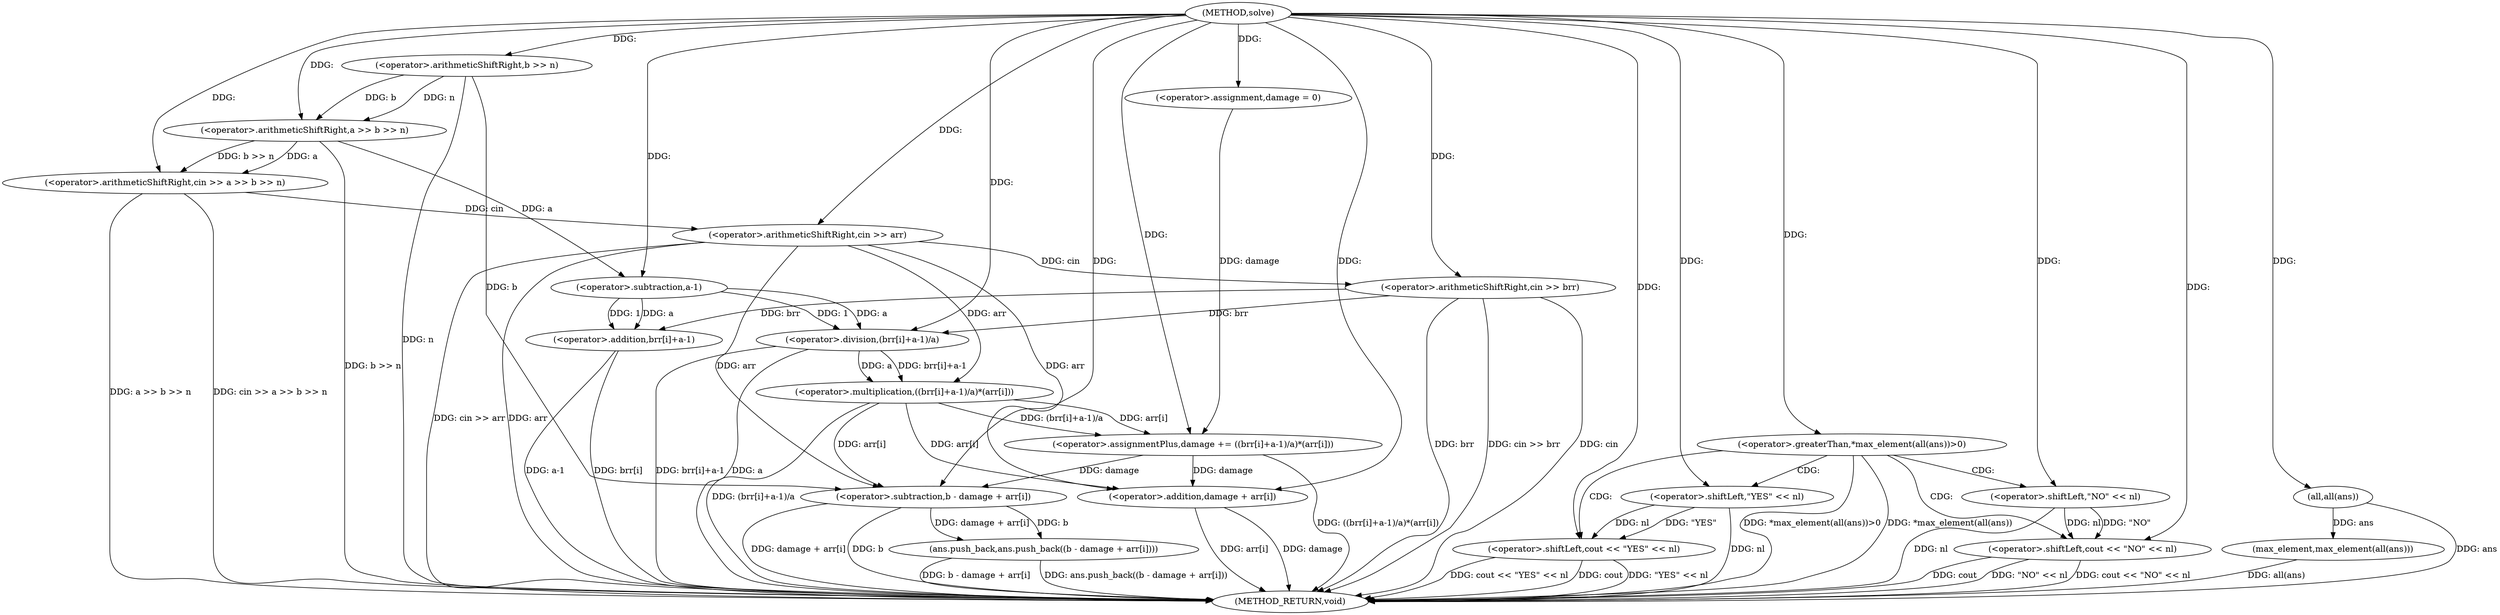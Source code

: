 digraph "solve" {  
"1000118" [label = "(METHOD,solve)" ]
"1000187" [label = "(METHOD_RETURN,void)" ]
"1000124" [label = "(<operator>.arithmeticShiftRight,cin >> a >> b >> n)" ]
"1000133" [label = "(<operator>.arithmeticShiftRight,cin >> arr)" ]
"1000136" [label = "(<operator>.arithmeticShiftRight,cin >> brr)" ]
"1000140" [label = "(<operator>.assignment,damage = 0)" ]
"1000143" [label = "(<operator>.assignmentPlus,damage += ((brr[i]+a-1)/a)*(arr[i]))" ]
"1000159" [label = "(ans.push_back,ans.push_back((b - damage + arr[i])))" ]
"1000168" [label = "(<operator>.greaterThan,*max_element(all(ans))>0)" ]
"1000126" [label = "(<operator>.arithmeticShiftRight,a >> b >> n)" ]
"1000145" [label = "(<operator>.multiplication,((brr[i]+a-1)/a)*(arr[i]))" ]
"1000160" [label = "(<operator>.subtraction,b - damage + arr[i])" ]
"1000175" [label = "(<operator>.shiftLeft,cout << \"YES\" << nl)" ]
"1000128" [label = "(<operator>.arithmeticShiftRight,b >> n)" ]
"1000146" [label = "(<operator>.division,(brr[i]+a-1)/a)" ]
"1000162" [label = "(<operator>.addition,damage + arr[i])" ]
"1000182" [label = "(<operator>.shiftLeft,cout << \"NO\" << nl)" ]
"1000147" [label = "(<operator>.addition,brr[i]+a-1)" ]
"1000170" [label = "(max_element,max_element(all(ans)))" ]
"1000177" [label = "(<operator>.shiftLeft,\"YES\" << nl)" ]
"1000151" [label = "(<operator>.subtraction,a-1)" ]
"1000171" [label = "(all,all(ans))" ]
"1000184" [label = "(<operator>.shiftLeft,\"NO\" << nl)" ]
  "1000128" -> "1000187"  [ label = "DDG: n"] 
  "1000126" -> "1000187"  [ label = "DDG: b >> n"] 
  "1000124" -> "1000187"  [ label = "DDG: a >> b >> n"] 
  "1000124" -> "1000187"  [ label = "DDG: cin >> a >> b >> n"] 
  "1000133" -> "1000187"  [ label = "DDG: arr"] 
  "1000133" -> "1000187"  [ label = "DDG: cin >> arr"] 
  "1000136" -> "1000187"  [ label = "DDG: cin"] 
  "1000136" -> "1000187"  [ label = "DDG: brr"] 
  "1000136" -> "1000187"  [ label = "DDG: cin >> brr"] 
  "1000147" -> "1000187"  [ label = "DDG: brr[i]"] 
  "1000147" -> "1000187"  [ label = "DDG: a-1"] 
  "1000146" -> "1000187"  [ label = "DDG: brr[i]+a-1"] 
  "1000146" -> "1000187"  [ label = "DDG: a"] 
  "1000145" -> "1000187"  [ label = "DDG: (brr[i]+a-1)/a"] 
  "1000143" -> "1000187"  [ label = "DDG: ((brr[i]+a-1)/a)*(arr[i])"] 
  "1000160" -> "1000187"  [ label = "DDG: b"] 
  "1000162" -> "1000187"  [ label = "DDG: damage"] 
  "1000162" -> "1000187"  [ label = "DDG: arr[i]"] 
  "1000160" -> "1000187"  [ label = "DDG: damage + arr[i]"] 
  "1000159" -> "1000187"  [ label = "DDG: b - damage + arr[i]"] 
  "1000159" -> "1000187"  [ label = "DDG: ans.push_back((b - damage + arr[i]))"] 
  "1000171" -> "1000187"  [ label = "DDG: ans"] 
  "1000170" -> "1000187"  [ label = "DDG: all(ans)"] 
  "1000168" -> "1000187"  [ label = "DDG: *max_element(all(ans))"] 
  "1000168" -> "1000187"  [ label = "DDG: *max_element(all(ans))>0"] 
  "1000182" -> "1000187"  [ label = "DDG: cout"] 
  "1000184" -> "1000187"  [ label = "DDG: nl"] 
  "1000182" -> "1000187"  [ label = "DDG: \"NO\" << nl"] 
  "1000182" -> "1000187"  [ label = "DDG: cout << \"NO\" << nl"] 
  "1000175" -> "1000187"  [ label = "DDG: cout"] 
  "1000177" -> "1000187"  [ label = "DDG: nl"] 
  "1000175" -> "1000187"  [ label = "DDG: \"YES\" << nl"] 
  "1000175" -> "1000187"  [ label = "DDG: cout << \"YES\" << nl"] 
  "1000118" -> "1000140"  [ label = "DDG: "] 
  "1000145" -> "1000143"  [ label = "DDG: arr[i]"] 
  "1000145" -> "1000143"  [ label = "DDG: (brr[i]+a-1)/a"] 
  "1000118" -> "1000124"  [ label = "DDG: "] 
  "1000126" -> "1000124"  [ label = "DDG: b >> n"] 
  "1000126" -> "1000124"  [ label = "DDG: a"] 
  "1000124" -> "1000133"  [ label = "DDG: cin"] 
  "1000118" -> "1000133"  [ label = "DDG: "] 
  "1000133" -> "1000136"  [ label = "DDG: cin"] 
  "1000118" -> "1000136"  [ label = "DDG: "] 
  "1000140" -> "1000143"  [ label = "DDG: damage"] 
  "1000118" -> "1000143"  [ label = "DDG: "] 
  "1000160" -> "1000159"  [ label = "DDG: damage + arr[i]"] 
  "1000160" -> "1000159"  [ label = "DDG: b"] 
  "1000118" -> "1000126"  [ label = "DDG: "] 
  "1000128" -> "1000126"  [ label = "DDG: b"] 
  "1000128" -> "1000126"  [ label = "DDG: n"] 
  "1000146" -> "1000145"  [ label = "DDG: a"] 
  "1000146" -> "1000145"  [ label = "DDG: brr[i]+a-1"] 
  "1000133" -> "1000145"  [ label = "DDG: arr"] 
  "1000128" -> "1000160"  [ label = "DDG: b"] 
  "1000118" -> "1000160"  [ label = "DDG: "] 
  "1000143" -> "1000160"  [ label = "DDG: damage"] 
  "1000133" -> "1000160"  [ label = "DDG: arr"] 
  "1000145" -> "1000160"  [ label = "DDG: arr[i]"] 
  "1000118" -> "1000168"  [ label = "DDG: "] 
  "1000118" -> "1000128"  [ label = "DDG: "] 
  "1000136" -> "1000146"  [ label = "DDG: brr"] 
  "1000151" -> "1000146"  [ label = "DDG: 1"] 
  "1000151" -> "1000146"  [ label = "DDG: a"] 
  "1000118" -> "1000146"  [ label = "DDG: "] 
  "1000143" -> "1000162"  [ label = "DDG: damage"] 
  "1000118" -> "1000162"  [ label = "DDG: "] 
  "1000133" -> "1000162"  [ label = "DDG: arr"] 
  "1000145" -> "1000162"  [ label = "DDG: arr[i]"] 
  "1000118" -> "1000175"  [ label = "DDG: "] 
  "1000177" -> "1000175"  [ label = "DDG: nl"] 
  "1000177" -> "1000175"  [ label = "DDG: \"YES\""] 
  "1000136" -> "1000147"  [ label = "DDG: brr"] 
  "1000151" -> "1000147"  [ label = "DDG: 1"] 
  "1000151" -> "1000147"  [ label = "DDG: a"] 
  "1000171" -> "1000170"  [ label = "DDG: ans"] 
  "1000118" -> "1000177"  [ label = "DDG: "] 
  "1000118" -> "1000182"  [ label = "DDG: "] 
  "1000184" -> "1000182"  [ label = "DDG: nl"] 
  "1000184" -> "1000182"  [ label = "DDG: \"NO\""] 
  "1000126" -> "1000151"  [ label = "DDG: a"] 
  "1000118" -> "1000151"  [ label = "DDG: "] 
  "1000118" -> "1000171"  [ label = "DDG: "] 
  "1000118" -> "1000184"  [ label = "DDG: "] 
  "1000168" -> "1000182"  [ label = "CDG: "] 
  "1000168" -> "1000184"  [ label = "CDG: "] 
  "1000168" -> "1000177"  [ label = "CDG: "] 
  "1000168" -> "1000175"  [ label = "CDG: "] 
}
